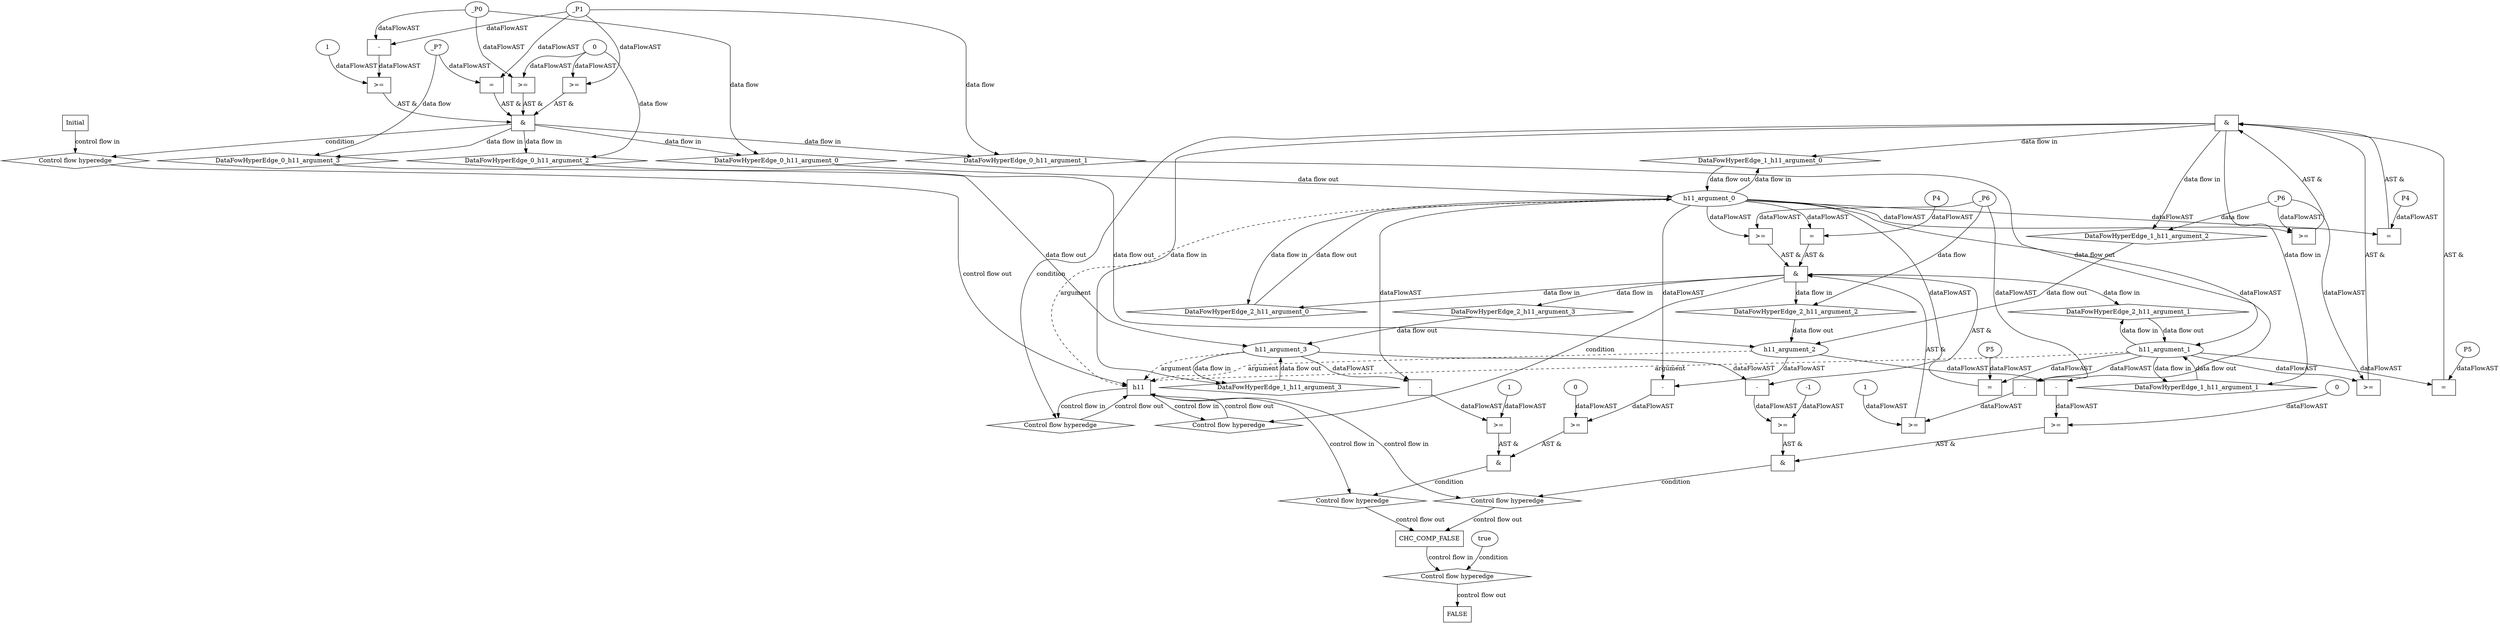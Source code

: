 digraph dag {
"CHC_COMP_FALSE" [label="CHC_COMP_FALSE" nodeName="CHC_COMP_FALSE" class=cfn  shape="rect"];
"h11" [label="h11" nodeName="h11" class=cfn  shape="rect"];
FALSE [label="FALSE" nodeName=FALSE class=cfn  shape="rect"];
Initial [label="Initial" nodeName=Initial class=cfn  shape="rect"];
ControlFowHyperEdge_0 [label="Control flow hyperedge" nodeName=ControlFowHyperEdge_0 class=controlFlowHyperEdge shape="diamond"];
"Initial" -> ControlFowHyperEdge_0 [label="control flow in"]
ControlFowHyperEdge_0 -> "h11" [label="control flow out"]
ControlFowHyperEdge_1 [label="Control flow hyperedge" nodeName=ControlFowHyperEdge_1 class=controlFlowHyperEdge shape="diamond"];
"h11" -> ControlFowHyperEdge_1 [label="control flow in"]
ControlFowHyperEdge_1 -> "h11" [label="control flow out"]
ControlFowHyperEdge_2 [label="Control flow hyperedge" nodeName=ControlFowHyperEdge_2 class=controlFlowHyperEdge shape="diamond"];
"h11" -> ControlFowHyperEdge_2 [label="control flow in"]
ControlFowHyperEdge_2 -> "h11" [label="control flow out"]
ControlFowHyperEdge_3 [label="Control flow hyperedge" nodeName=ControlFowHyperEdge_3 class=controlFlowHyperEdge shape="diamond"];
"h11" -> ControlFowHyperEdge_3 [label="control flow in"]
ControlFowHyperEdge_3 -> "CHC_COMP_FALSE" [label="control flow out"]
ControlFowHyperEdge_4 [label="Control flow hyperedge" nodeName=ControlFowHyperEdge_4 class=controlFlowHyperEdge shape="diamond"];
"h11" -> ControlFowHyperEdge_4 [label="control flow in"]
ControlFowHyperEdge_4 -> "CHC_COMP_FALSE" [label="control flow out"]
ControlFowHyperEdge_5 [label="Control flow hyperedge" nodeName=ControlFowHyperEdge_5 class=controlFlowHyperEdge shape="diamond"];
"CHC_COMP_FALSE" -> ControlFowHyperEdge_5 [label="control flow in"]
ControlFowHyperEdge_5 -> "FALSE" [label="control flow out"]
"h11_argument_0" [label="h11_argument_0" nodeName=argument0 class=argument  head="h11" shape="oval"];
"h11_argument_0" -> "h11"[label="argument" style="dashed"]
"h11_argument_1" [label="h11_argument_1" nodeName=argument1 class=argument  head="h11" shape="oval"];
"h11_argument_1" -> "h11"[label="argument" style="dashed"]
"h11_argument_2" [label="h11_argument_2" nodeName=argument2 class=argument  head="h11" shape="oval"];
"h11_argument_2" -> "h11"[label="argument" style="dashed"]
"h11_argument_3" [label="h11_argument_3" nodeName=argument3 class=argument  head="h11" shape="oval"];
"h11_argument_3" -> "h11"[label="argument" style="dashed"]

"xxxh11___Initial_0xxx_and" [label="&" nodeName="xxxh11___Initial_0xxx_and" class=Operator shape="rect"];
"xxxh11___Initial_0xxxguard_0_node_0" [label=">=" nodeName="xxxh11___Initial_0xxxguard_0_node_0" class=Operator  shape="rect"];
"xxxh11___Initial_0xxxguard_0_node_1" [label="-" nodeName="xxxh11___Initial_0xxxguard_0_node_1" class= Operator shape="rect"];
"xxxh11___Initial_0xxxguard_0_node_4" [label="1" nodeName="xxxh11___Initial_0xxxguard_0_node_4" class=Literal ];
"xxxh11___Initial_0xxxguard_0_node_1" -> "xxxh11___Initial_0xxxguard_0_node_0"[label="dataFlowAST"]
"xxxh11___Initial_0xxxguard_0_node_4" -> "xxxh11___Initial_0xxxguard_0_node_0"[label="dataFlowAST"]
"xxxh11___Initial_0xxxdataFlow_0_node_0" -> "xxxh11___Initial_0xxxguard_0_node_1"[label="dataFlowAST"]
"xxxh11___Initial_0xxxdataFlow1_node_0" -> "xxxh11___Initial_0xxxguard_0_node_1"[label="dataFlowAST"]

"xxxh11___Initial_0xxxguard_0_node_0" -> "xxxh11___Initial_0xxx_and" [label="AST &"];
"xxxh11___Initial_0xxxguard1_node_0" [label=">=" nodeName="xxxh11___Initial_0xxxguard1_node_0" class=Operator  shape="rect"];
"xxxh11___Initial_0xxxdataFlow1_node_0" -> "xxxh11___Initial_0xxxguard1_node_0"[label="dataFlowAST"]
"xxxh11___Initial_0xxxdataFlow2_node_0" -> "xxxh11___Initial_0xxxguard1_node_0"[label="dataFlowAST"]

"xxxh11___Initial_0xxxguard1_node_0" -> "xxxh11___Initial_0xxx_and" [label="AST &"];
"xxxh11___Initial_0xxxguard2_node_0" [label=">=" nodeName="xxxh11___Initial_0xxxguard2_node_0" class=Operator  shape="rect"];
"xxxh11___Initial_0xxxdataFlow_0_node_0" -> "xxxh11___Initial_0xxxguard2_node_0"[label="dataFlowAST"]
"xxxh11___Initial_0xxxdataFlow2_node_0" -> "xxxh11___Initial_0xxxguard2_node_0"[label="dataFlowAST"]

"xxxh11___Initial_0xxxguard2_node_0" -> "xxxh11___Initial_0xxx_and" [label="AST &"];
"xxxh11___Initial_0xxxguard3_node_0" [label="=" nodeName="xxxh11___Initial_0xxxguard3_node_0" class=Operator  shape="rect"];
"xxxh11___Initial_0xxxdataFlow3_node_0" -> "xxxh11___Initial_0xxxguard3_node_0"[label="dataFlowAST"]
"xxxh11___Initial_0xxxdataFlow1_node_0" -> "xxxh11___Initial_0xxxguard3_node_0"[label="dataFlowAST"]

"xxxh11___Initial_0xxxguard3_node_0" -> "xxxh11___Initial_0xxx_and" [label="AST &"];
"xxxh11___Initial_0xxx_and" -> "ControlFowHyperEdge_0" [label="condition"];
"xxxh11___Initial_0xxxdataFlow_0_node_0" [label="_P0" nodeName="xxxh11___Initial_0xxxdataFlow_0_node_0" class=Constant ];

"xxxh11___Initial_0xxxdataFlow_0_node_0" -> "DataFowHyperEdge_0_h11_argument_0" [label="data flow"];
"xxxh11___Initial_0xxxdataFlow1_node_0" [label="_P1" nodeName="xxxh11___Initial_0xxxdataFlow1_node_0" class=Constant ];

"xxxh11___Initial_0xxxdataFlow1_node_0" -> "DataFowHyperEdge_0_h11_argument_1" [label="data flow"];
"xxxh11___Initial_0xxxdataFlow2_node_0" [label="0" nodeName="xxxh11___Initial_0xxxdataFlow2_node_0" class=Literal ];

"xxxh11___Initial_0xxxdataFlow2_node_0" -> "DataFowHyperEdge_0_h11_argument_2" [label="data flow"];
"xxxh11___Initial_0xxxdataFlow3_node_0" [label="_P7" nodeName="xxxh11___Initial_0xxxdataFlow3_node_0" class=Constant ];

"xxxh11___Initial_0xxxdataFlow3_node_0" -> "DataFowHyperEdge_0_h11_argument_3" [label="data flow"];
"xxxh11___h11_1xxx_and" [label="&" nodeName="xxxh11___h11_1xxx_and" class=Operator shape="rect"];
"xxxh11___h11_1xxxguard_0_node_0" [label=">=" nodeName="xxxh11___h11_1xxxguard_0_node_0" class=Operator  shape="rect"];
"h11_argument_1" -> "xxxh11___h11_1xxxguard_0_node_0"[label="dataFlowAST"]
"xxxh11___h11_1xxxdataFlow_0_node_0" -> "xxxh11___h11_1xxxguard_0_node_0"[label="dataFlowAST"]

"xxxh11___h11_1xxxguard_0_node_0" -> "xxxh11___h11_1xxx_and" [label="AST &"];
"xxxh11___h11_1xxxguard1_node_0" [label=">=" nodeName="xxxh11___h11_1xxxguard1_node_0" class=Operator  shape="rect"];
"h11_argument_0" -> "xxxh11___h11_1xxxguard1_node_0"[label="dataFlowAST"]
"xxxh11___h11_1xxxdataFlow_0_node_0" -> "xxxh11___h11_1xxxguard1_node_0"[label="dataFlowAST"]

"xxxh11___h11_1xxxguard1_node_0" -> "xxxh11___h11_1xxx_and" [label="AST &"];
"xxxh11___h11_1xxxguard2_node_0" [label="=" nodeName="xxxh11___h11_1xxxguard2_node_0" class=Operator  shape="rect"];
"xxxh11___h11_1xxxguard2_node_1" [label="P4" nodeName="xxxh11___h11_1xxxguard2_node_1" class=Constant ];
"xxxh11___h11_1xxxguard2_node_1" -> "xxxh11___h11_1xxxguard2_node_0"[label="dataFlowAST"]
"h11_argument_0" -> "xxxh11___h11_1xxxguard2_node_0"[label="dataFlowAST"]

"xxxh11___h11_1xxxguard2_node_0" -> "xxxh11___h11_1xxx_and" [label="AST &"];
"xxxh11___h11_1xxxguard3_node_0" [label="=" nodeName="xxxh11___h11_1xxxguard3_node_0" class=Operator  shape="rect"];
"xxxh11___h11_1xxxguard3_node_1" [label="P5" nodeName="xxxh11___h11_1xxxguard3_node_1" class=Constant ];
"xxxh11___h11_1xxxguard3_node_1" -> "xxxh11___h11_1xxxguard3_node_0"[label="dataFlowAST"]
"h11_argument_1" -> "xxxh11___h11_1xxxguard3_node_0"[label="dataFlowAST"]

"xxxh11___h11_1xxxguard3_node_0" -> "xxxh11___h11_1xxx_and" [label="AST &"];
"xxxh11___h11_1xxx_and" -> "ControlFowHyperEdge_1" [label="condition"];
"xxxh11___h11_1xxxdataFlow_0_node_0" [label="_P6" nodeName="xxxh11___h11_1xxxdataFlow_0_node_0" class=Constant ];

"xxxh11___h11_1xxxdataFlow_0_node_0" -> "DataFowHyperEdge_1_h11_argument_2" [label="data flow"];
"xxxh11___h11_2xxx_and" [label="&" nodeName="xxxh11___h11_2xxx_and" class=Operator shape="rect"];
"xxxh11___h11_2xxxguard_0_node_0" [label=">=" nodeName="xxxh11___h11_2xxxguard_0_node_0" class=Operator  shape="rect"];
"xxxh11___h11_2xxxguard_0_node_1" [label="-" nodeName="xxxh11___h11_2xxxguard_0_node_1" class= Operator shape="rect"];
"xxxh11___h11_2xxxguard_0_node_4" [label="1" nodeName="xxxh11___h11_2xxxguard_0_node_4" class=Literal ];
"xxxh11___h11_2xxxguard_0_node_1" -> "xxxh11___h11_2xxxguard_0_node_0"[label="dataFlowAST"]
"xxxh11___h11_2xxxguard_0_node_4" -> "xxxh11___h11_2xxxguard_0_node_0"[label="dataFlowAST"]
"xxxh11___h11_2xxxdataFlow_0_node_0" -> "xxxh11___h11_2xxxguard_0_node_1"[label="dataFlowAST"]
"h11_argument_1" -> "xxxh11___h11_2xxxguard_0_node_1"[label="dataFlowAST"]

"xxxh11___h11_2xxxguard_0_node_0" -> "xxxh11___h11_2xxx_and" [label="AST &"];
"xxxh11___h11_2xxxguard1_node_0" [label=">=" nodeName="xxxh11___h11_2xxxguard1_node_0" class=Operator  shape="rect"];
"h11_argument_0" -> "xxxh11___h11_2xxxguard1_node_0"[label="dataFlowAST"]
"xxxh11___h11_2xxxdataFlow_0_node_0" -> "xxxh11___h11_2xxxguard1_node_0"[label="dataFlowAST"]

"xxxh11___h11_2xxxguard1_node_0" -> "xxxh11___h11_2xxx_and" [label="AST &"];
"xxxh11___h11_2xxxguard2_node_0" [label="=" nodeName="xxxh11___h11_2xxxguard2_node_0" class=Operator  shape="rect"];
"xxxh11___h11_2xxxguard2_node_1" [label="P4" nodeName="xxxh11___h11_2xxxguard2_node_1" class=Constant ];
"xxxh11___h11_2xxxguard2_node_1" -> "xxxh11___h11_2xxxguard2_node_0"[label="dataFlowAST"]
"h11_argument_0" -> "xxxh11___h11_2xxxguard2_node_0"[label="dataFlowAST"]

"xxxh11___h11_2xxxguard2_node_0" -> "xxxh11___h11_2xxx_and" [label="AST &"];
"xxxh11___h11_2xxxguard3_node_0" [label="=" nodeName="xxxh11___h11_2xxxguard3_node_0" class=Operator  shape="rect"];
"xxxh11___h11_2xxxguard3_node_1" [label="P5" nodeName="xxxh11___h11_2xxxguard3_node_1" class=Constant ];
"xxxh11___h11_2xxxguard3_node_1" -> "xxxh11___h11_2xxxguard3_node_0"[label="dataFlowAST"]
"h11_argument_1" -> "xxxh11___h11_2xxxguard3_node_0"[label="dataFlowAST"]

"xxxh11___h11_2xxxguard3_node_0" -> "xxxh11___h11_2xxx_and" [label="AST &"];
"xxxh11___h11_2xxx_and" -> "ControlFowHyperEdge_2" [label="condition"];
"xxxh11___h11_2xxxdataFlow_0_node_0" [label="_P6" nodeName="xxxh11___h11_2xxxdataFlow_0_node_0" class=Constant ];

"xxxh11___h11_2xxxdataFlow_0_node_0" -> "DataFowHyperEdge_2_h11_argument_2" [label="data flow"];
"xxxCHC_COMP_FALSE___h11_3xxx_and" [label="&" nodeName="xxxCHC_COMP_FALSE___h11_3xxx_and" class=Operator shape="rect"];
"xxxCHC_COMP_FALSE___h11_3xxxguard_0_node_0" [label=">=" nodeName="xxxCHC_COMP_FALSE___h11_3xxxguard_0_node_0" class=Operator  shape="rect"];
"xxxCHC_COMP_FALSE___h11_3xxxguard_0_node_1" [label="-" nodeName="xxxCHC_COMP_FALSE___h11_3xxxguard_0_node_1" class= Operator shape="rect"];
"xxxCHC_COMP_FALSE___h11_3xxxguard_0_node_4" [label="1" nodeName="xxxCHC_COMP_FALSE___h11_3xxxguard_0_node_4" class=Literal ];
"xxxCHC_COMP_FALSE___h11_3xxxguard_0_node_1" -> "xxxCHC_COMP_FALSE___h11_3xxxguard_0_node_0"[label="dataFlowAST"]
"xxxCHC_COMP_FALSE___h11_3xxxguard_0_node_4" -> "xxxCHC_COMP_FALSE___h11_3xxxguard_0_node_0"[label="dataFlowAST"]
"h11_argument_0" -> "xxxCHC_COMP_FALSE___h11_3xxxguard_0_node_1"[label="dataFlowAST"]
"h11_argument_3" -> "xxxCHC_COMP_FALSE___h11_3xxxguard_0_node_1"[label="dataFlowAST"]

"xxxCHC_COMP_FALSE___h11_3xxxguard_0_node_0" -> "xxxCHC_COMP_FALSE___h11_3xxx_and" [label="AST &"];
"xxxCHC_COMP_FALSE___h11_3xxxguard1_node_0" [label=">=" nodeName="xxxCHC_COMP_FALSE___h11_3xxxguard1_node_0" class=Operator  shape="rect"];
"xxxCHC_COMP_FALSE___h11_3xxxguard1_node_1" [label="0" nodeName="xxxCHC_COMP_FALSE___h11_3xxxguard1_node_1" class=Literal ];
"xxxCHC_COMP_FALSE___h11_3xxxguard1_node_2" [label="-" nodeName="xxxCHC_COMP_FALSE___h11_3xxxguard1_node_2" class= Operator shape="rect"];
"xxxCHC_COMP_FALSE___h11_3xxxguard1_node_1" -> "xxxCHC_COMP_FALSE___h11_3xxxguard1_node_0"[label="dataFlowAST"]
"xxxCHC_COMP_FALSE___h11_3xxxguard1_node_2" -> "xxxCHC_COMP_FALSE___h11_3xxxguard1_node_0"[label="dataFlowAST"]
"h11_argument_0" -> "xxxCHC_COMP_FALSE___h11_3xxxguard1_node_2"[label="dataFlowAST"]
"h11_argument_2" -> "xxxCHC_COMP_FALSE___h11_3xxxguard1_node_2"[label="dataFlowAST"]

"xxxCHC_COMP_FALSE___h11_3xxxguard1_node_0" -> "xxxCHC_COMP_FALSE___h11_3xxx_and" [label="AST &"];
"xxxCHC_COMP_FALSE___h11_3xxx_and" -> "ControlFowHyperEdge_3" [label="condition"];
"xxxCHC_COMP_FALSE___h11_4xxx_and" [label="&" nodeName="xxxCHC_COMP_FALSE___h11_4xxx_and" class=Operator shape="rect"];
"xxxCHC_COMP_FALSE___h11_4xxxguard_0_node_0" [label=">=" nodeName="xxxCHC_COMP_FALSE___h11_4xxxguard_0_node_0" class=Operator  shape="rect"];
"xxxCHC_COMP_FALSE___h11_4xxxguard_0_node_1" [label="-1" nodeName="xxxCHC_COMP_FALSE___h11_4xxxguard_0_node_1" class=Literal ];
"xxxCHC_COMP_FALSE___h11_4xxxguard_0_node_2" [label="-" nodeName="xxxCHC_COMP_FALSE___h11_4xxxguard_0_node_2" class= Operator shape="rect"];
"xxxCHC_COMP_FALSE___h11_4xxxguard_0_node_1" -> "xxxCHC_COMP_FALSE___h11_4xxxguard_0_node_0"[label="dataFlowAST"]
"xxxCHC_COMP_FALSE___h11_4xxxguard_0_node_2" -> "xxxCHC_COMP_FALSE___h11_4xxxguard_0_node_0"[label="dataFlowAST"]
"h11_argument_0" -> "xxxCHC_COMP_FALSE___h11_4xxxguard_0_node_2"[label="dataFlowAST"]
"h11_argument_3" -> "xxxCHC_COMP_FALSE___h11_4xxxguard_0_node_2"[label="dataFlowAST"]

"xxxCHC_COMP_FALSE___h11_4xxxguard_0_node_0" -> "xxxCHC_COMP_FALSE___h11_4xxx_and" [label="AST &"];
"xxxCHC_COMP_FALSE___h11_4xxxguard1_node_0" [label=">=" nodeName="xxxCHC_COMP_FALSE___h11_4xxxguard1_node_0" class=Operator  shape="rect"];
"xxxCHC_COMP_FALSE___h11_4xxxguard1_node_1" [label="0" nodeName="xxxCHC_COMP_FALSE___h11_4xxxguard1_node_1" class=Literal ];
"xxxCHC_COMP_FALSE___h11_4xxxguard1_node_2" [label="-" nodeName="xxxCHC_COMP_FALSE___h11_4xxxguard1_node_2" class= Operator shape="rect"];
"xxxCHC_COMP_FALSE___h11_4xxxguard1_node_1" -> "xxxCHC_COMP_FALSE___h11_4xxxguard1_node_0"[label="dataFlowAST"]
"xxxCHC_COMP_FALSE___h11_4xxxguard1_node_2" -> "xxxCHC_COMP_FALSE___h11_4xxxguard1_node_0"[label="dataFlowAST"]
"h11_argument_0" -> "xxxCHC_COMP_FALSE___h11_4xxxguard1_node_2"[label="dataFlowAST"]
"h11_argument_2" -> "xxxCHC_COMP_FALSE___h11_4xxxguard1_node_2"[label="dataFlowAST"]

"xxxCHC_COMP_FALSE___h11_4xxxguard1_node_0" -> "xxxCHC_COMP_FALSE___h11_4xxx_and" [label="AST &"];
"xxxCHC_COMP_FALSE___h11_4xxx_and" -> "ControlFowHyperEdge_4" [label="condition"];
"xxxFALSE___CHC_COMP_FALSE_5xxxguard_0_node_0" [label="true" nodeName="xxxFALSE___CHC_COMP_FALSE_5xxxguard_0_node_0" class=BoolValue ];

"xxxFALSE___CHC_COMP_FALSE_5xxxguard_0_node_0" -> "ControlFowHyperEdge_5" [label="condition"];
"DataFowHyperEdge_0_h11_argument_0" [label="DataFowHyperEdge_0_h11_argument_0" nodeName="DataFowHyperEdge_0_h11_argument_0" class=DataFlowHyperedge shape="diamond"];
"DataFowHyperEdge_0_h11_argument_0" -> "h11_argument_0"[label="data flow out"]
"xxxh11___Initial_0xxx_and" -> "DataFowHyperEdge_0_h11_argument_0"[label="data flow in"]
"DataFowHyperEdge_0_h11_argument_1" [label="DataFowHyperEdge_0_h11_argument_1" nodeName="DataFowHyperEdge_0_h11_argument_1" class=DataFlowHyperedge shape="diamond"];
"DataFowHyperEdge_0_h11_argument_1" -> "h11_argument_1"[label="data flow out"]
"xxxh11___Initial_0xxx_and" -> "DataFowHyperEdge_0_h11_argument_1"[label="data flow in"]
"DataFowHyperEdge_0_h11_argument_2" [label="DataFowHyperEdge_0_h11_argument_2" nodeName="DataFowHyperEdge_0_h11_argument_2" class=DataFlowHyperedge shape="diamond"];
"DataFowHyperEdge_0_h11_argument_2" -> "h11_argument_2"[label="data flow out"]
"xxxh11___Initial_0xxx_and" -> "DataFowHyperEdge_0_h11_argument_2"[label="data flow in"]
"DataFowHyperEdge_0_h11_argument_3" [label="DataFowHyperEdge_0_h11_argument_3" nodeName="DataFowHyperEdge_0_h11_argument_3" class=DataFlowHyperedge shape="diamond"];
"DataFowHyperEdge_0_h11_argument_3" -> "h11_argument_3"[label="data flow out"]
"xxxh11___Initial_0xxx_and" -> "DataFowHyperEdge_0_h11_argument_3"[label="data flow in"]
"DataFowHyperEdge_1_h11_argument_0" [label="DataFowHyperEdge_1_h11_argument_0" nodeName="DataFowHyperEdge_1_h11_argument_0" class=DataFlowHyperedge shape="diamond"];
"DataFowHyperEdge_1_h11_argument_0" -> "h11_argument_0"[label="data flow out"]
"xxxh11___h11_1xxx_and" -> "DataFowHyperEdge_1_h11_argument_0"[label="data flow in"]
"DataFowHyperEdge_1_h11_argument_1" [label="DataFowHyperEdge_1_h11_argument_1" nodeName="DataFowHyperEdge_1_h11_argument_1" class=DataFlowHyperedge shape="diamond"];
"DataFowHyperEdge_1_h11_argument_1" -> "h11_argument_1"[label="data flow out"]
"xxxh11___h11_1xxx_and" -> "DataFowHyperEdge_1_h11_argument_1"[label="data flow in"]
"DataFowHyperEdge_1_h11_argument_2" [label="DataFowHyperEdge_1_h11_argument_2" nodeName="DataFowHyperEdge_1_h11_argument_2" class=DataFlowHyperedge shape="diamond"];
"DataFowHyperEdge_1_h11_argument_2" -> "h11_argument_2"[label="data flow out"]
"xxxh11___h11_1xxx_and" -> "DataFowHyperEdge_1_h11_argument_2"[label="data flow in"]
"DataFowHyperEdge_1_h11_argument_3" [label="DataFowHyperEdge_1_h11_argument_3" nodeName="DataFowHyperEdge_1_h11_argument_3" class=DataFlowHyperedge shape="diamond"];
"DataFowHyperEdge_1_h11_argument_3" -> "h11_argument_3"[label="data flow out"]
"xxxh11___h11_1xxx_and" -> "DataFowHyperEdge_1_h11_argument_3"[label="data flow in"]
"DataFowHyperEdge_2_h11_argument_0" [label="DataFowHyperEdge_2_h11_argument_0" nodeName="DataFowHyperEdge_2_h11_argument_0" class=DataFlowHyperedge shape="diamond"];
"DataFowHyperEdge_2_h11_argument_0" -> "h11_argument_0"[label="data flow out"]
"xxxh11___h11_2xxx_and" -> "DataFowHyperEdge_2_h11_argument_0"[label="data flow in"]
"DataFowHyperEdge_2_h11_argument_1" [label="DataFowHyperEdge_2_h11_argument_1" nodeName="DataFowHyperEdge_2_h11_argument_1" class=DataFlowHyperedge shape="diamond"];
"DataFowHyperEdge_2_h11_argument_1" -> "h11_argument_1"[label="data flow out"]
"xxxh11___h11_2xxx_and" -> "DataFowHyperEdge_2_h11_argument_1"[label="data flow in"]
"DataFowHyperEdge_2_h11_argument_2" [label="DataFowHyperEdge_2_h11_argument_2" nodeName="DataFowHyperEdge_2_h11_argument_2" class=DataFlowHyperedge shape="diamond"];
"DataFowHyperEdge_2_h11_argument_2" -> "h11_argument_2"[label="data flow out"]
"xxxh11___h11_2xxx_and" -> "DataFowHyperEdge_2_h11_argument_2"[label="data flow in"]
"DataFowHyperEdge_2_h11_argument_3" [label="DataFowHyperEdge_2_h11_argument_3" nodeName="DataFowHyperEdge_2_h11_argument_3" class=DataFlowHyperedge shape="diamond"];
"DataFowHyperEdge_2_h11_argument_3" -> "h11_argument_3"[label="data flow out"]
"xxxh11___h11_2xxx_and" -> "DataFowHyperEdge_2_h11_argument_3"[label="data flow in"]
"h11_argument_0" -> "DataFowHyperEdge_1_h11_argument_0"[label="data flow in"]
"h11_argument_1" -> "DataFowHyperEdge_1_h11_argument_1"[label="data flow in"]
"h11_argument_3" -> "DataFowHyperEdge_1_h11_argument_3"[label="data flow in"]
"h11_argument_0" -> "DataFowHyperEdge_2_h11_argument_0"[label="data flow in"]
"h11_argument_1" -> "DataFowHyperEdge_2_h11_argument_1"[label="data flow in"]




}
